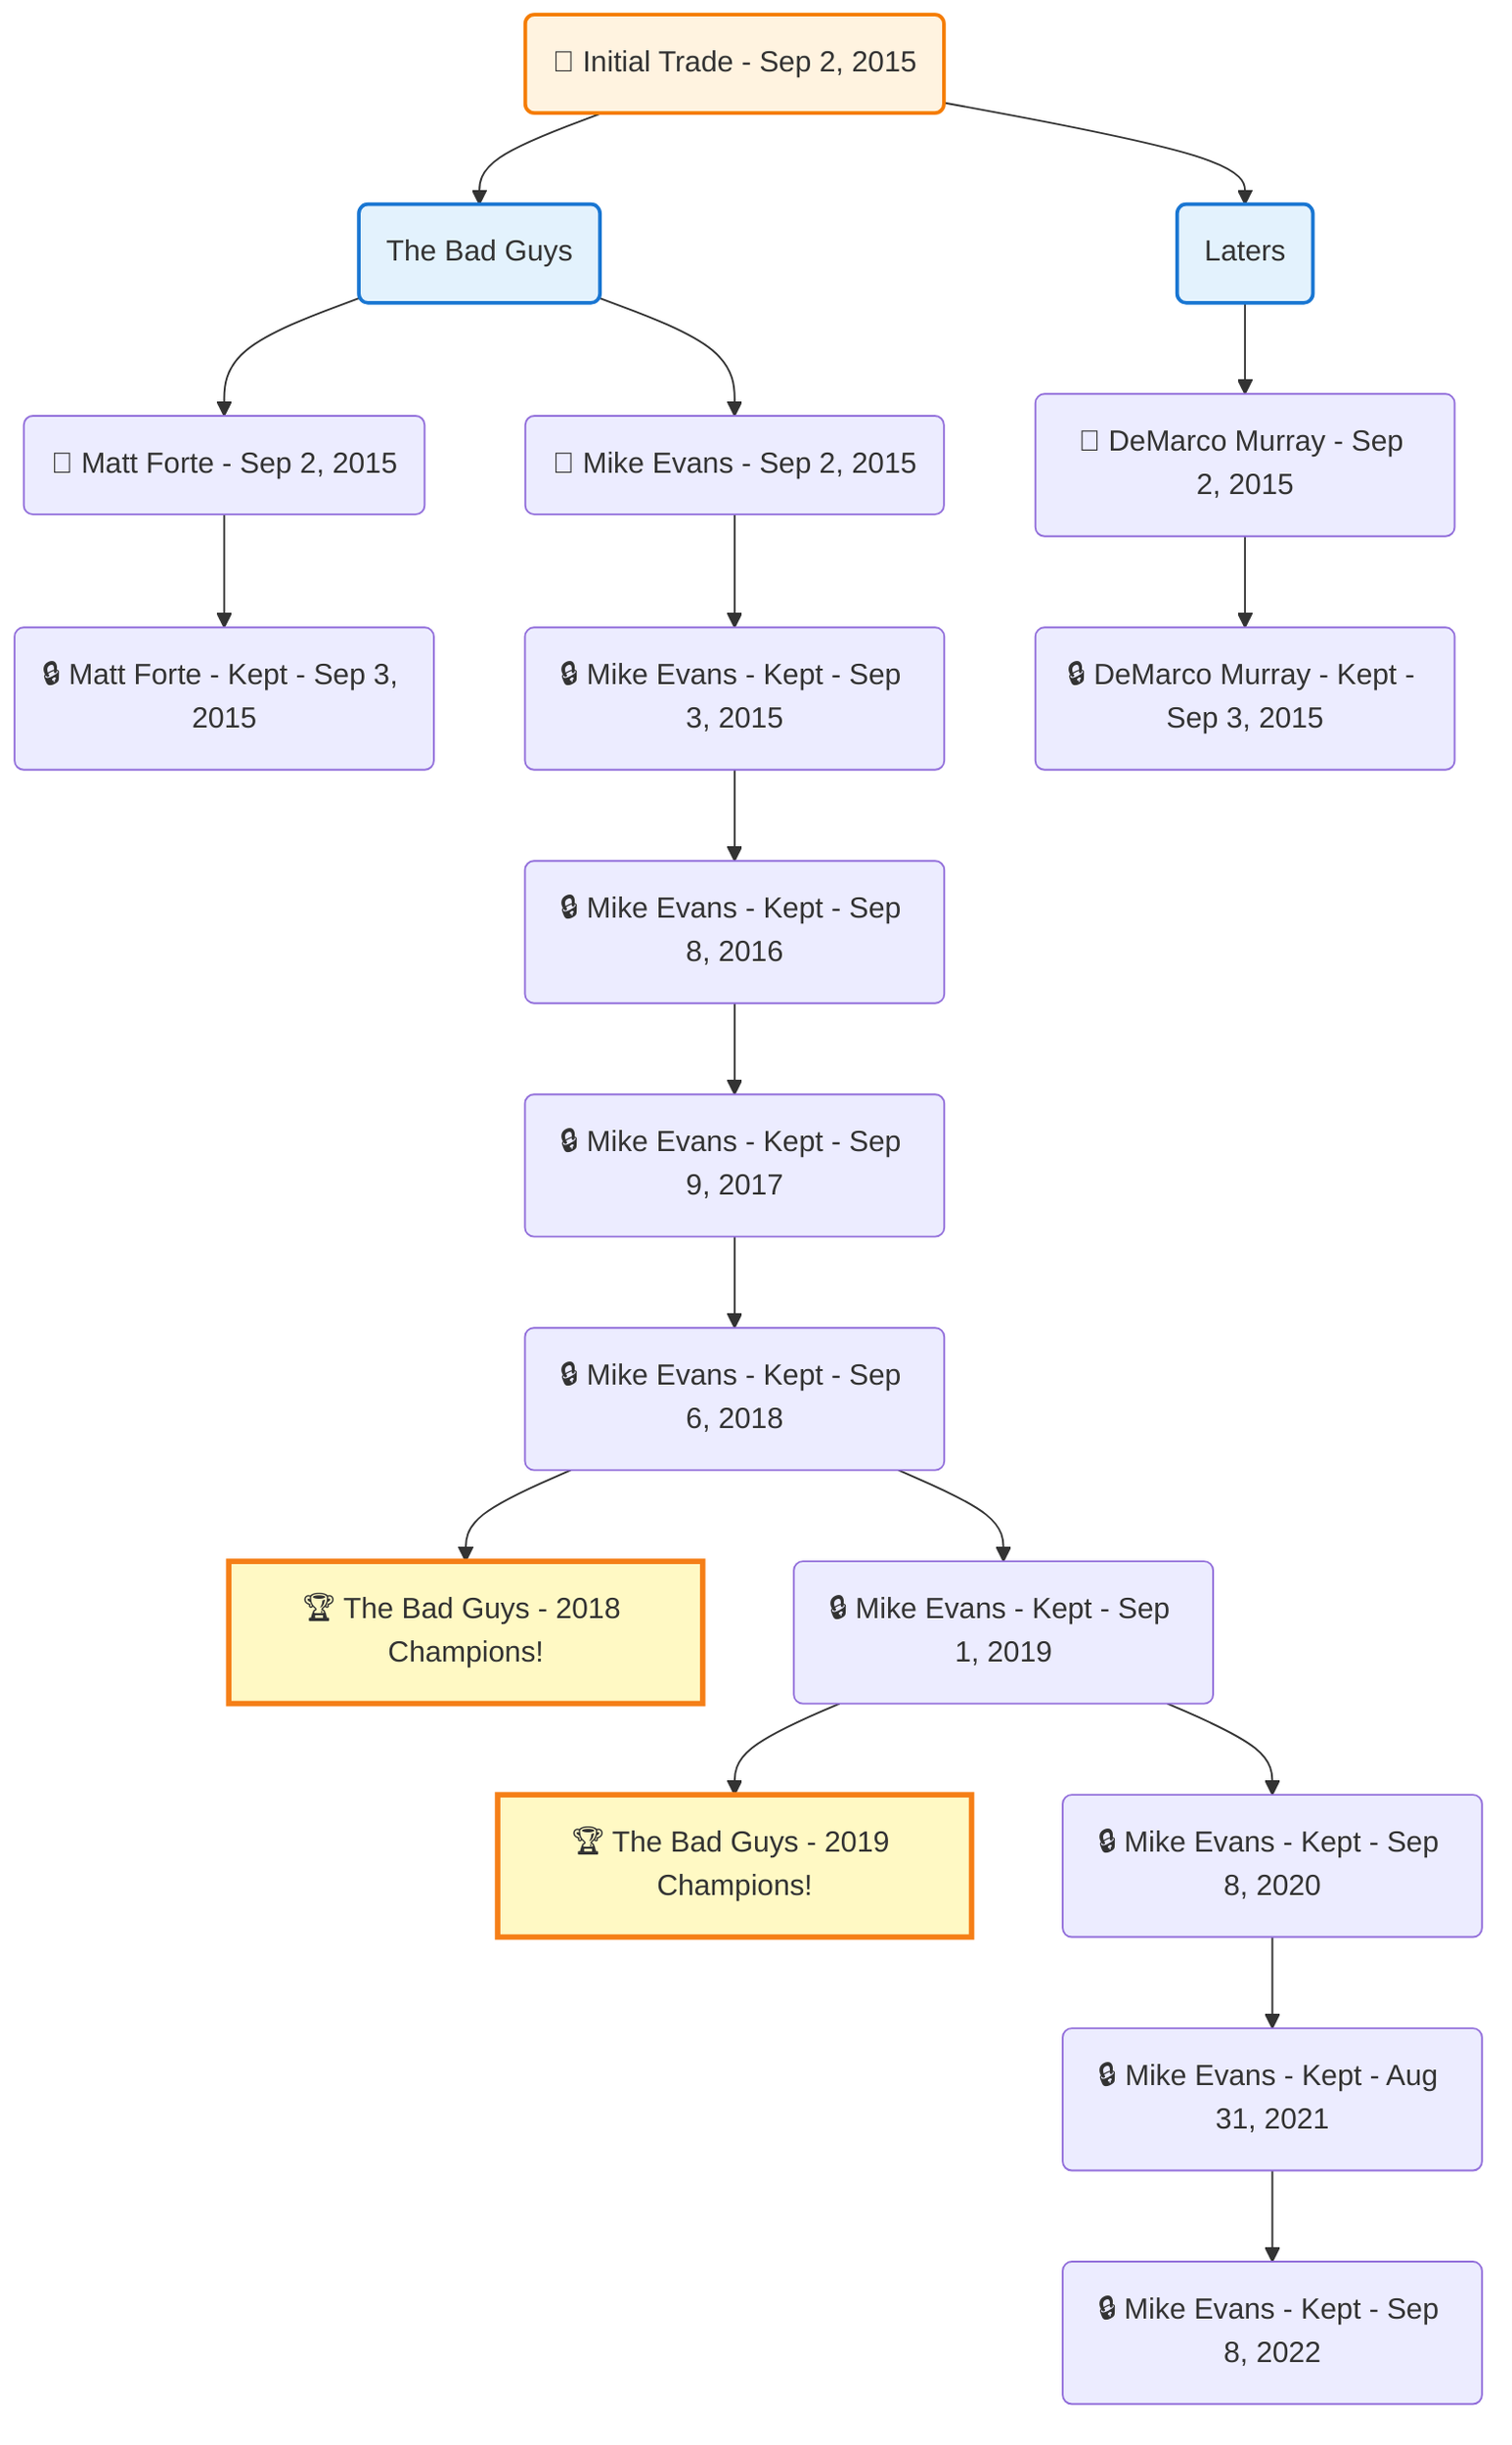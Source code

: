 flowchart TD

    TRADE_MAIN("🔄 Initial Trade - Sep 2, 2015")
    TEAM_1("The Bad Guys")
    TEAM_2("Laters")
    NODE_dcd01172-2bef-4dc5-abd7-0eccecc83647("🔄 Matt Forte - Sep 2, 2015")
    NODE_44a2383f-0804-4816-b350-7ff50d03651e("🔒 Matt Forte - Kept - Sep 3, 2015")
    NODE_315dcdec-74d4-409e-a6de-7faeccc194c9("🔄 DeMarco Murray - Sep 2, 2015")
    NODE_ab0c3e9a-e897-4d7e-a4e0-5053b5a64638("🔒 DeMarco Murray - Kept - Sep 3, 2015")
    NODE_be7b4e4f-e076-4723-be82-ca938ed204cf("🔄 Mike Evans - Sep 2, 2015")
    NODE_19581a71-a095-4f8f-a6e1-07f201726bf9("🔒 Mike Evans - Kept - Sep 3, 2015")
    NODE_622127fe-6031-42af-9722-e66dab6360f8("🔒 Mike Evans - Kept - Sep 8, 2016")
    NODE_e3685689-7b38-4cdf-8a1b-ab0bd6c08100("🔒 Mike Evans - Kept - Sep 9, 2017")
    NODE_5ec7aac1-6c96-469a-9451-de164b76bedb("🔒 Mike Evans - Kept - Sep 6, 2018")
    CHAMP_b2220d1a-ff75-4622-9757-09978901110f_2018["🏆 The Bad Guys - 2018 Champions!"]
    NODE_1fd5d3cf-5226-4ead-a766-7888afe7ee3c("🔒 Mike Evans - Kept - Sep 1, 2019")
    CHAMP_b2220d1a-ff75-4622-9757-09978901110f_2019["🏆 The Bad Guys - 2019 Champions!"]
    NODE_458d1722-24ba-433d-867e-de70c938d18e("🔒 Mike Evans - Kept - Sep 8, 2020")
    NODE_d9b1986a-9bbb-47a9-ac9a-1ec018f51767("🔒 Mike Evans - Kept - Aug 31, 2021")
    NODE_a08af59e-0aaa-4146-bf63-a7c59aca86ce("🔒 Mike Evans - Kept - Sep 8, 2022")

    TRADE_MAIN --> TEAM_1
    TRADE_MAIN --> TEAM_2
    TEAM_1 --> NODE_dcd01172-2bef-4dc5-abd7-0eccecc83647
    NODE_dcd01172-2bef-4dc5-abd7-0eccecc83647 --> NODE_44a2383f-0804-4816-b350-7ff50d03651e
    TEAM_2 --> NODE_315dcdec-74d4-409e-a6de-7faeccc194c9
    NODE_315dcdec-74d4-409e-a6de-7faeccc194c9 --> NODE_ab0c3e9a-e897-4d7e-a4e0-5053b5a64638
    TEAM_1 --> NODE_be7b4e4f-e076-4723-be82-ca938ed204cf
    NODE_be7b4e4f-e076-4723-be82-ca938ed204cf --> NODE_19581a71-a095-4f8f-a6e1-07f201726bf9
    NODE_19581a71-a095-4f8f-a6e1-07f201726bf9 --> NODE_622127fe-6031-42af-9722-e66dab6360f8
    NODE_622127fe-6031-42af-9722-e66dab6360f8 --> NODE_e3685689-7b38-4cdf-8a1b-ab0bd6c08100
    NODE_e3685689-7b38-4cdf-8a1b-ab0bd6c08100 --> NODE_5ec7aac1-6c96-469a-9451-de164b76bedb
    NODE_5ec7aac1-6c96-469a-9451-de164b76bedb --> CHAMP_b2220d1a-ff75-4622-9757-09978901110f_2018
    NODE_5ec7aac1-6c96-469a-9451-de164b76bedb --> NODE_1fd5d3cf-5226-4ead-a766-7888afe7ee3c
    NODE_1fd5d3cf-5226-4ead-a766-7888afe7ee3c --> CHAMP_b2220d1a-ff75-4622-9757-09978901110f_2019
    NODE_1fd5d3cf-5226-4ead-a766-7888afe7ee3c --> NODE_458d1722-24ba-433d-867e-de70c938d18e
    NODE_458d1722-24ba-433d-867e-de70c938d18e --> NODE_d9b1986a-9bbb-47a9-ac9a-1ec018f51767
    NODE_d9b1986a-9bbb-47a9-ac9a-1ec018f51767 --> NODE_a08af59e-0aaa-4146-bf63-a7c59aca86ce

    %% Node styling
    classDef teamNode fill:#e3f2fd,stroke:#1976d2,stroke-width:2px
    classDef tradeNode fill:#fff3e0,stroke:#f57c00,stroke-width:2px
    classDef playerNode fill:#f3e5f5,stroke:#7b1fa2,stroke-width:1px
    classDef nonRootPlayerNode fill:#f5f5f5,stroke:#757575,stroke-width:1px
    classDef endNode fill:#ffebee,stroke:#c62828,stroke-width:2px
    classDef waiverNode fill:#e8f5e8,stroke:#388e3c,stroke-width:2px
    classDef championshipNode fill:#fff9c4,stroke:#f57f17,stroke-width:3px

    class TEAM_1,TEAM_2 teamNode
    class CHAMP_b2220d1a-ff75-4622-9757-09978901110f_2018,CHAMP_b2220d1a-ff75-4622-9757-09978901110f_2019 championshipNode
    class TRADE_MAIN tradeNode